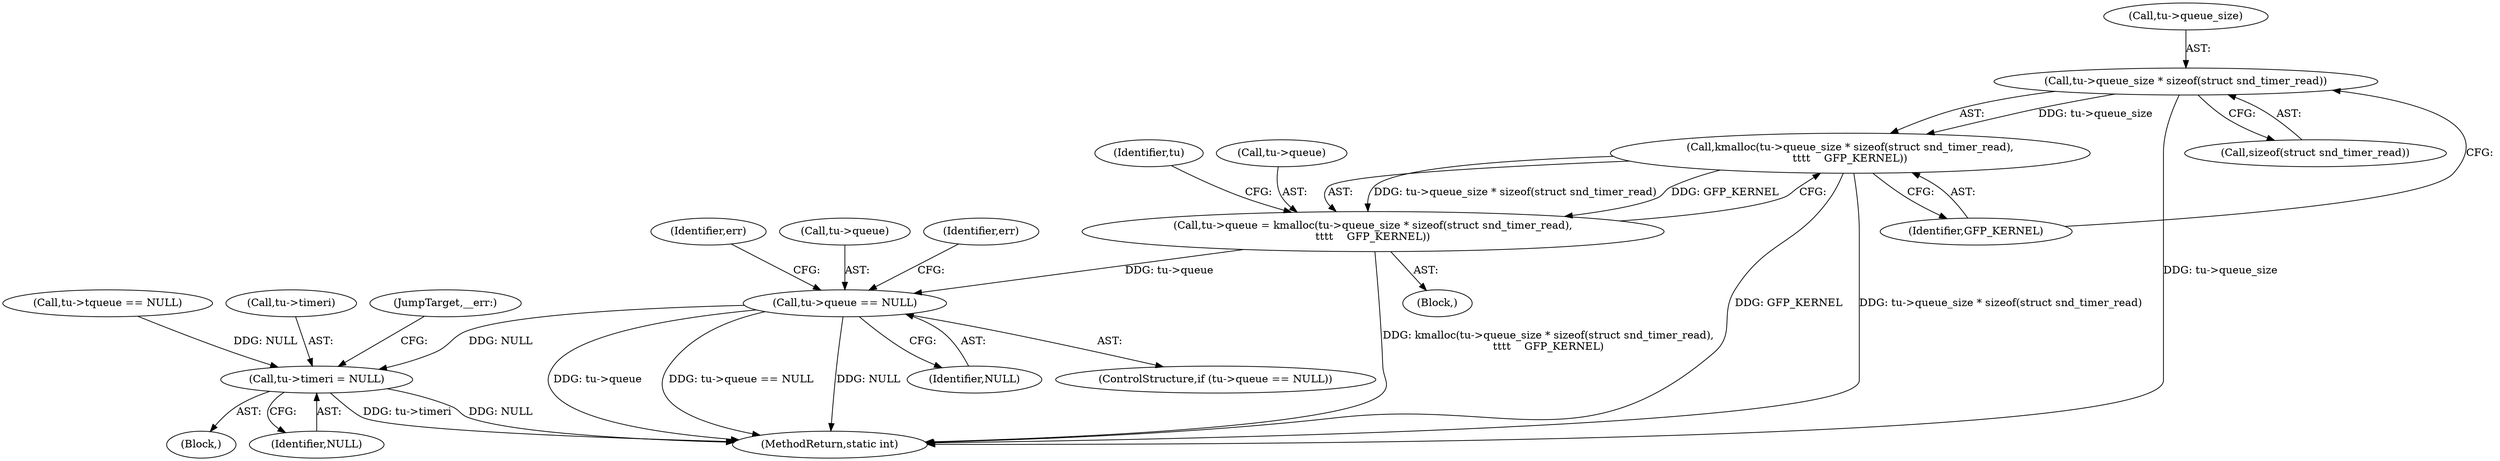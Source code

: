 digraph "0_linux_ba3021b2c79b2fa9114f92790a99deb27a65b728@API" {
"1000249" [label="(Call,tu->queue_size * sizeof(struct snd_timer_read))"];
"1000248" [label="(Call,kmalloc(tu->queue_size * sizeof(struct snd_timer_read),\n\t\t\t\t    GFP_KERNEL))"];
"1000244" [label="(Call,tu->queue = kmalloc(tu->queue_size * sizeof(struct snd_timer_read),\n\t\t\t\t    GFP_KERNEL))"];
"1000257" [label="(Call,tu->queue == NULL)"];
"1000275" [label="(Call,tu->timeri = NULL)"];
"1000327" [label="(MethodReturn,static int)"];
"1000244" [label="(Call,tu->queue = kmalloc(tu->queue_size * sizeof(struct snd_timer_read),\n\t\t\t\t    GFP_KERNEL))"];
"1000249" [label="(Call,tu->queue_size * sizeof(struct snd_timer_read))"];
"1000259" [label="(Identifier,tu)"];
"1000268" [label="(Identifier,err)"];
"1000261" [label="(Identifier,NULL)"];
"1000253" [label="(Call,sizeof(struct snd_timer_read))"];
"1000270" [label="(Block,)"];
"1000258" [label="(Call,tu->queue)"];
"1000257" [label="(Call,tu->queue == NULL)"];
"1000233" [label="(Call,tu->tqueue == NULL)"];
"1000275" [label="(Call,tu->timeri = NULL)"];
"1000276" [label="(Call,tu->timeri)"];
"1000324" [label="(JumpTarget,__err:)"];
"1000263" [label="(Identifier,err)"];
"1000248" [label="(Call,kmalloc(tu->queue_size * sizeof(struct snd_timer_read),\n\t\t\t\t    GFP_KERNEL))"];
"1000255" [label="(Identifier,GFP_KERNEL)"];
"1000256" [label="(ControlStructure,if (tu->queue == NULL))"];
"1000279" [label="(Identifier,NULL)"];
"1000250" [label="(Call,tu->queue_size)"];
"1000245" [label="(Call,tu->queue)"];
"1000243" [label="(Block,)"];
"1000249" -> "1000248"  [label="AST: "];
"1000249" -> "1000253"  [label="CFG: "];
"1000250" -> "1000249"  [label="AST: "];
"1000253" -> "1000249"  [label="AST: "];
"1000255" -> "1000249"  [label="CFG: "];
"1000249" -> "1000327"  [label="DDG: tu->queue_size"];
"1000249" -> "1000248"  [label="DDG: tu->queue_size"];
"1000248" -> "1000244"  [label="AST: "];
"1000248" -> "1000255"  [label="CFG: "];
"1000255" -> "1000248"  [label="AST: "];
"1000244" -> "1000248"  [label="CFG: "];
"1000248" -> "1000327"  [label="DDG: GFP_KERNEL"];
"1000248" -> "1000327"  [label="DDG: tu->queue_size * sizeof(struct snd_timer_read)"];
"1000248" -> "1000244"  [label="DDG: tu->queue_size * sizeof(struct snd_timer_read)"];
"1000248" -> "1000244"  [label="DDG: GFP_KERNEL"];
"1000244" -> "1000243"  [label="AST: "];
"1000245" -> "1000244"  [label="AST: "];
"1000259" -> "1000244"  [label="CFG: "];
"1000244" -> "1000327"  [label="DDG: kmalloc(tu->queue_size * sizeof(struct snd_timer_read),\n\t\t\t\t    GFP_KERNEL)"];
"1000244" -> "1000257"  [label="DDG: tu->queue"];
"1000257" -> "1000256"  [label="AST: "];
"1000257" -> "1000261"  [label="CFG: "];
"1000258" -> "1000257"  [label="AST: "];
"1000261" -> "1000257"  [label="AST: "];
"1000263" -> "1000257"  [label="CFG: "];
"1000268" -> "1000257"  [label="CFG: "];
"1000257" -> "1000327"  [label="DDG: tu->queue"];
"1000257" -> "1000327"  [label="DDG: tu->queue == NULL"];
"1000257" -> "1000327"  [label="DDG: NULL"];
"1000257" -> "1000275"  [label="DDG: NULL"];
"1000275" -> "1000270"  [label="AST: "];
"1000275" -> "1000279"  [label="CFG: "];
"1000276" -> "1000275"  [label="AST: "];
"1000279" -> "1000275"  [label="AST: "];
"1000324" -> "1000275"  [label="CFG: "];
"1000275" -> "1000327"  [label="DDG: tu->timeri"];
"1000275" -> "1000327"  [label="DDG: NULL"];
"1000233" -> "1000275"  [label="DDG: NULL"];
}

